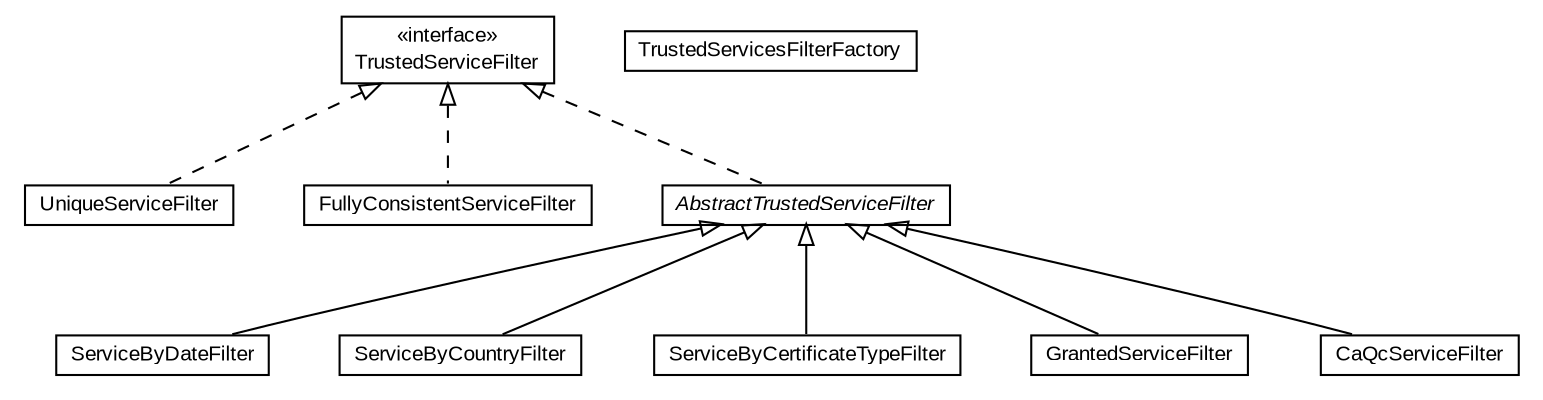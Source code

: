 #!/usr/local/bin/dot
#
# Class diagram 
# Generated by UMLGraph version R5_6-24-gf6e263 (http://www.umlgraph.org/)
#

digraph G {
	edge [fontname="arial",fontsize=10,labelfontname="arial",labelfontsize=10];
	node [fontname="arial",fontsize=10,shape=plaintext];
	nodesep=0.25;
	ranksep=0.5;
	// eu.europa.esig.dss.validation.process.qualification.trust.filter.UniqueServiceFilter
	c49918 [label=<<table title="eu.europa.esig.dss.validation.process.qualification.trust.filter.UniqueServiceFilter" border="0" cellborder="1" cellspacing="0" cellpadding="2" port="p" href="./UniqueServiceFilter.html">
		<tr><td><table border="0" cellspacing="0" cellpadding="1">
<tr><td align="center" balign="center"> UniqueServiceFilter </td></tr>
		</table></td></tr>
		</table>>, URL="./UniqueServiceFilter.html", fontname="arial", fontcolor="black", fontsize=10.0];
	// eu.europa.esig.dss.validation.process.qualification.trust.filter.TrustedServicesFilterFactory
	c49919 [label=<<table title="eu.europa.esig.dss.validation.process.qualification.trust.filter.TrustedServicesFilterFactory" border="0" cellborder="1" cellspacing="0" cellpadding="2" port="p" href="./TrustedServicesFilterFactory.html">
		<tr><td><table border="0" cellspacing="0" cellpadding="1">
<tr><td align="center" balign="center"> TrustedServicesFilterFactory </td></tr>
		</table></td></tr>
		</table>>, URL="./TrustedServicesFilterFactory.html", fontname="arial", fontcolor="black", fontsize=10.0];
	// eu.europa.esig.dss.validation.process.qualification.trust.filter.TrustedServiceFilter
	c49920 [label=<<table title="eu.europa.esig.dss.validation.process.qualification.trust.filter.TrustedServiceFilter" border="0" cellborder="1" cellspacing="0" cellpadding="2" port="p" href="./TrustedServiceFilter.html">
		<tr><td><table border="0" cellspacing="0" cellpadding="1">
<tr><td align="center" balign="center"> &#171;interface&#187; </td></tr>
<tr><td align="center" balign="center"> TrustedServiceFilter </td></tr>
		</table></td></tr>
		</table>>, URL="./TrustedServiceFilter.html", fontname="arial", fontcolor="black", fontsize=10.0];
	// eu.europa.esig.dss.validation.process.qualification.trust.filter.ServiceByDateFilter
	c49921 [label=<<table title="eu.europa.esig.dss.validation.process.qualification.trust.filter.ServiceByDateFilter" border="0" cellborder="1" cellspacing="0" cellpadding="2" port="p" href="./ServiceByDateFilter.html">
		<tr><td><table border="0" cellspacing="0" cellpadding="1">
<tr><td align="center" balign="center"> ServiceByDateFilter </td></tr>
		</table></td></tr>
		</table>>, URL="./ServiceByDateFilter.html", fontname="arial", fontcolor="black", fontsize=10.0];
	// eu.europa.esig.dss.validation.process.qualification.trust.filter.ServiceByCountryFilter
	c49922 [label=<<table title="eu.europa.esig.dss.validation.process.qualification.trust.filter.ServiceByCountryFilter" border="0" cellborder="1" cellspacing="0" cellpadding="2" port="p" href="./ServiceByCountryFilter.html">
		<tr><td><table border="0" cellspacing="0" cellpadding="1">
<tr><td align="center" balign="center"> ServiceByCountryFilter </td></tr>
		</table></td></tr>
		</table>>, URL="./ServiceByCountryFilter.html", fontname="arial", fontcolor="black", fontsize=10.0];
	// eu.europa.esig.dss.validation.process.qualification.trust.filter.ServiceByCertificateTypeFilter
	c49923 [label=<<table title="eu.europa.esig.dss.validation.process.qualification.trust.filter.ServiceByCertificateTypeFilter" border="0" cellborder="1" cellspacing="0" cellpadding="2" port="p" href="./ServiceByCertificateTypeFilter.html">
		<tr><td><table border="0" cellspacing="0" cellpadding="1">
<tr><td align="center" balign="center"> ServiceByCertificateTypeFilter </td></tr>
		</table></td></tr>
		</table>>, URL="./ServiceByCertificateTypeFilter.html", fontname="arial", fontcolor="black", fontsize=10.0];
	// eu.europa.esig.dss.validation.process.qualification.trust.filter.GrantedServiceFilter
	c49924 [label=<<table title="eu.europa.esig.dss.validation.process.qualification.trust.filter.GrantedServiceFilter" border="0" cellborder="1" cellspacing="0" cellpadding="2" port="p" href="./GrantedServiceFilter.html">
		<tr><td><table border="0" cellspacing="0" cellpadding="1">
<tr><td align="center" balign="center"> GrantedServiceFilter </td></tr>
		</table></td></tr>
		</table>>, URL="./GrantedServiceFilter.html", fontname="arial", fontcolor="black", fontsize=10.0];
	// eu.europa.esig.dss.validation.process.qualification.trust.filter.FullyConsistentServiceFilter
	c49925 [label=<<table title="eu.europa.esig.dss.validation.process.qualification.trust.filter.FullyConsistentServiceFilter" border="0" cellborder="1" cellspacing="0" cellpadding="2" port="p" href="./FullyConsistentServiceFilter.html">
		<tr><td><table border="0" cellspacing="0" cellpadding="1">
<tr><td align="center" balign="center"> FullyConsistentServiceFilter </td></tr>
		</table></td></tr>
		</table>>, URL="./FullyConsistentServiceFilter.html", fontname="arial", fontcolor="black", fontsize=10.0];
	// eu.europa.esig.dss.validation.process.qualification.trust.filter.CaQcServiceFilter
	c49926 [label=<<table title="eu.europa.esig.dss.validation.process.qualification.trust.filter.CaQcServiceFilter" border="0" cellborder="1" cellspacing="0" cellpadding="2" port="p" href="./CaQcServiceFilter.html">
		<tr><td><table border="0" cellspacing="0" cellpadding="1">
<tr><td align="center" balign="center"> CaQcServiceFilter </td></tr>
		</table></td></tr>
		</table>>, URL="./CaQcServiceFilter.html", fontname="arial", fontcolor="black", fontsize=10.0];
	// eu.europa.esig.dss.validation.process.qualification.trust.filter.AbstractTrustedServiceFilter
	c49927 [label=<<table title="eu.europa.esig.dss.validation.process.qualification.trust.filter.AbstractTrustedServiceFilter" border="0" cellborder="1" cellspacing="0" cellpadding="2" port="p" href="./AbstractTrustedServiceFilter.html">
		<tr><td><table border="0" cellspacing="0" cellpadding="1">
<tr><td align="center" balign="center"><font face="arial italic"> AbstractTrustedServiceFilter </font></td></tr>
		</table></td></tr>
		</table>>, URL="./AbstractTrustedServiceFilter.html", fontname="arial", fontcolor="black", fontsize=10.0];
	//eu.europa.esig.dss.validation.process.qualification.trust.filter.UniqueServiceFilter implements eu.europa.esig.dss.validation.process.qualification.trust.filter.TrustedServiceFilter
	c49920:p -> c49918:p [dir=back,arrowtail=empty,style=dashed];
	//eu.europa.esig.dss.validation.process.qualification.trust.filter.ServiceByDateFilter extends eu.europa.esig.dss.validation.process.qualification.trust.filter.AbstractTrustedServiceFilter
	c49927:p -> c49921:p [dir=back,arrowtail=empty];
	//eu.europa.esig.dss.validation.process.qualification.trust.filter.ServiceByCountryFilter extends eu.europa.esig.dss.validation.process.qualification.trust.filter.AbstractTrustedServiceFilter
	c49927:p -> c49922:p [dir=back,arrowtail=empty];
	//eu.europa.esig.dss.validation.process.qualification.trust.filter.ServiceByCertificateTypeFilter extends eu.europa.esig.dss.validation.process.qualification.trust.filter.AbstractTrustedServiceFilter
	c49927:p -> c49923:p [dir=back,arrowtail=empty];
	//eu.europa.esig.dss.validation.process.qualification.trust.filter.GrantedServiceFilter extends eu.europa.esig.dss.validation.process.qualification.trust.filter.AbstractTrustedServiceFilter
	c49927:p -> c49924:p [dir=back,arrowtail=empty];
	//eu.europa.esig.dss.validation.process.qualification.trust.filter.FullyConsistentServiceFilter implements eu.europa.esig.dss.validation.process.qualification.trust.filter.TrustedServiceFilter
	c49920:p -> c49925:p [dir=back,arrowtail=empty,style=dashed];
	//eu.europa.esig.dss.validation.process.qualification.trust.filter.CaQcServiceFilter extends eu.europa.esig.dss.validation.process.qualification.trust.filter.AbstractTrustedServiceFilter
	c49927:p -> c49926:p [dir=back,arrowtail=empty];
	//eu.europa.esig.dss.validation.process.qualification.trust.filter.AbstractTrustedServiceFilter implements eu.europa.esig.dss.validation.process.qualification.trust.filter.TrustedServiceFilter
	c49920:p -> c49927:p [dir=back,arrowtail=empty,style=dashed];
}

